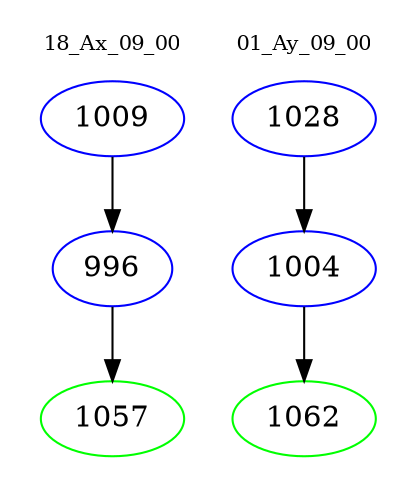 digraph{
subgraph cluster_0 {
color = white
label = "18_Ax_09_00";
fontsize=10;
T0_1009 [label="1009", color="blue"]
T0_1009 -> T0_996 [color="black"]
T0_996 [label="996", color="blue"]
T0_996 -> T0_1057 [color="black"]
T0_1057 [label="1057", color="green"]
}
subgraph cluster_1 {
color = white
label = "01_Ay_09_00";
fontsize=10;
T1_1028 [label="1028", color="blue"]
T1_1028 -> T1_1004 [color="black"]
T1_1004 [label="1004", color="blue"]
T1_1004 -> T1_1062 [color="black"]
T1_1062 [label="1062", color="green"]
}
}
